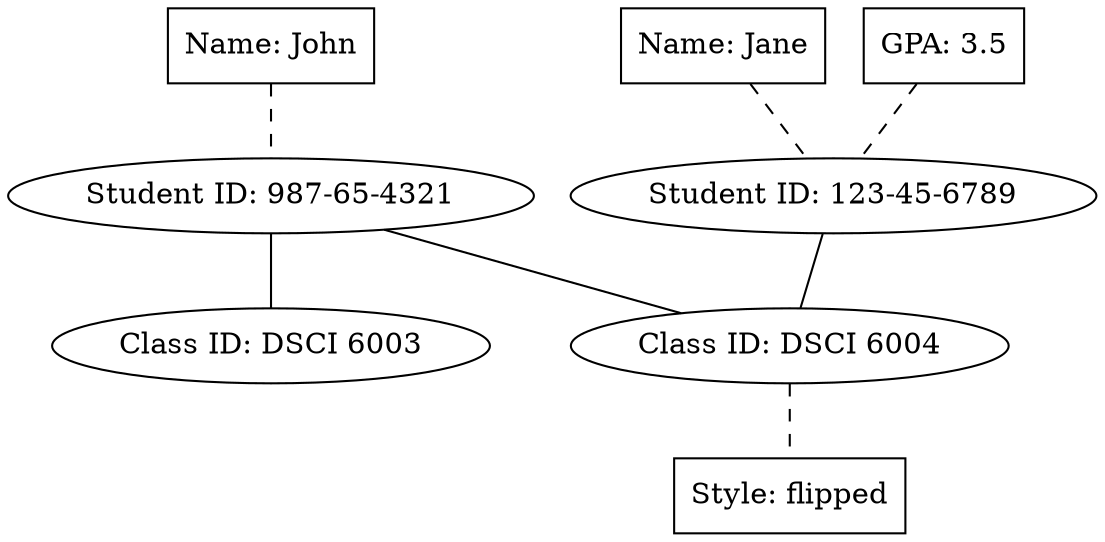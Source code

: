 graph {  
    student1   [label="Student ID: 123-45-6789"];
    student2   [label="Student ID: 987-65-4321"];
    course1    [label="Class ID: DSCI 6003"];
    course2    [label="Class ID: DSCI 6004"];
    stud1prop1 [label="Name: Jane", shape=box];
    stud2prop1 [label="Name: John", shape=box];
    stud1prop2 [label="GPA: 3.5", shape=box];
    clas2prop1 [label="Style: flipped", shape=box];
    
    {stud1prop1 stud1prop2} -- student1 [style=dashed];
    stud2prop1 -- student2 [style=dashed];
    student1 -- course2;
    student2 -- {course1 course2};
    course2 -- clas2prop1 [style=dashed];
}